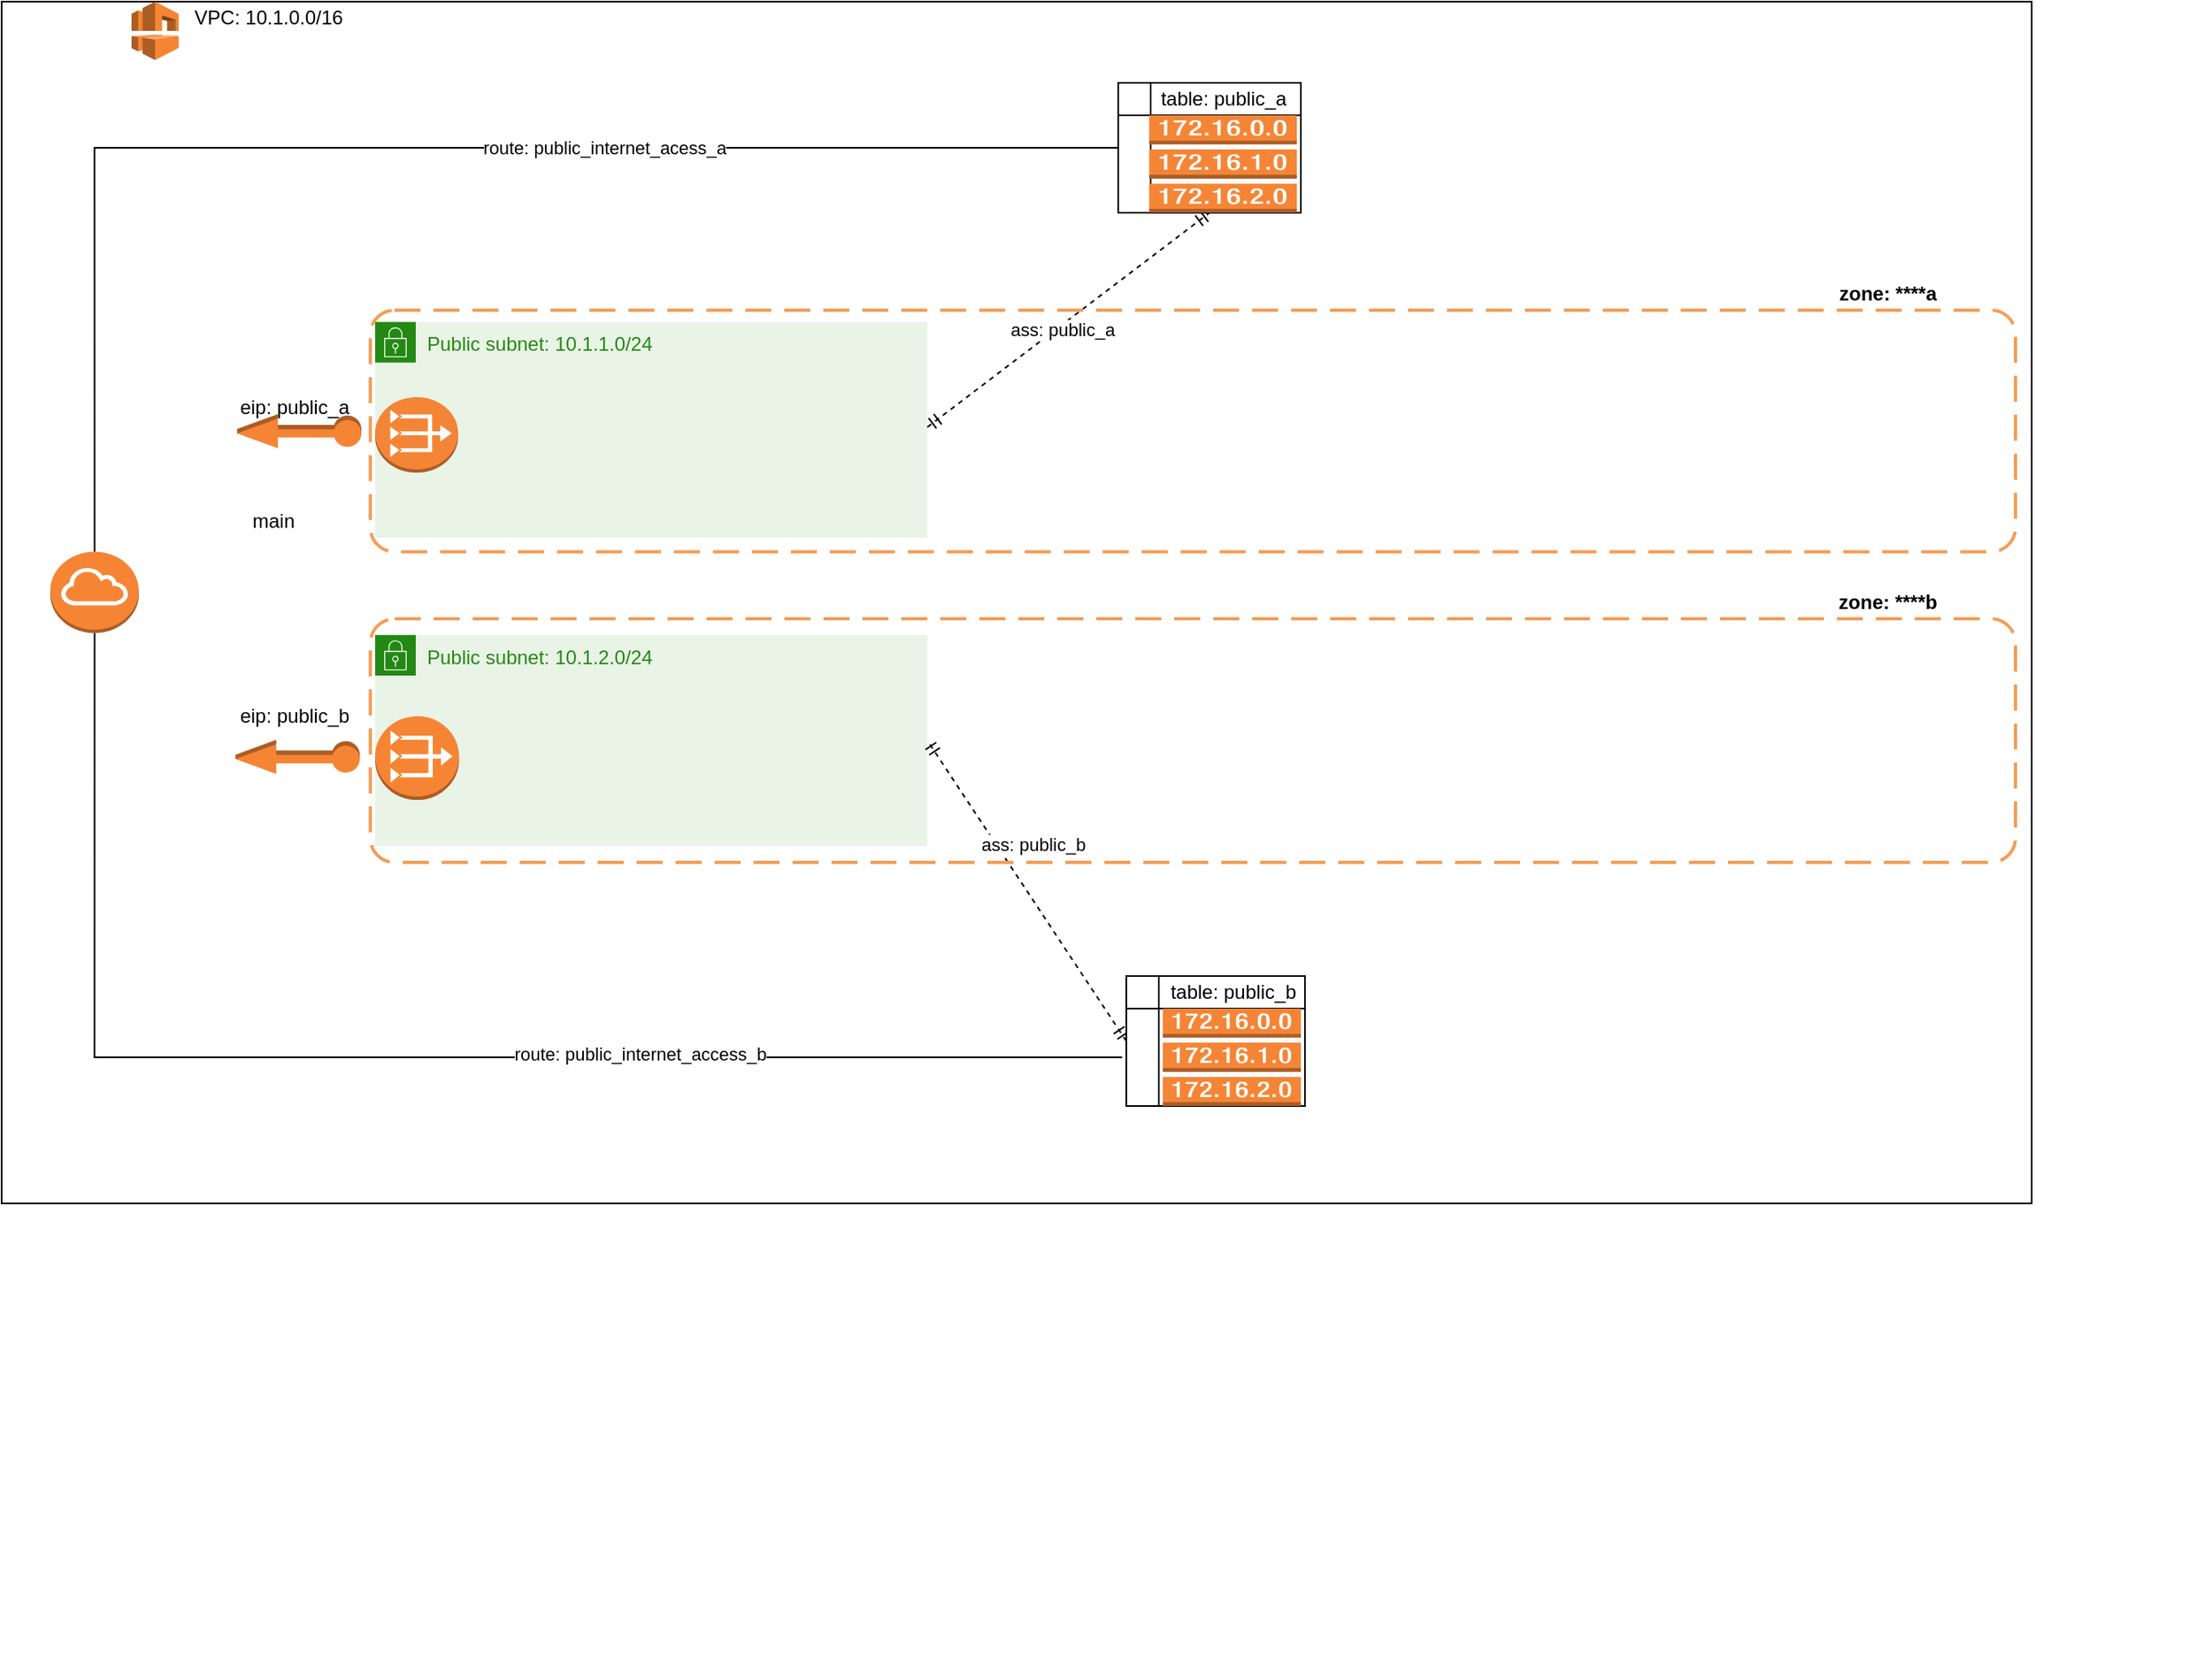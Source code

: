 <mxfile version="13.1.3">
    <diagram id="6hGFLwfOUW9BJ-s0fimq" name="Page-1">
        <mxGraphModel dx="1240" dy="679" grid="1" gridSize="10" guides="1" tooltips="1" connect="1" arrows="1" fold="1" page="1" pageScale="1" pageWidth="827" pageHeight="1169" math="0" shadow="0">
            <root>
                <mxCell id="0"/>
                <mxCell id="1" parent="0"/>
                <mxCell id="2" value="" style="rounded=0;whiteSpace=wrap;html=1;" parent="1" vertex="1">
                    <mxGeometry x="120" y="420" width="1250" height="740" as="geometry"/>
                </mxCell>
                <mxCell id="119" value="" style="outlineConnect=0;dashed=0;verticalLabelPosition=bottom;verticalAlign=top;align=center;html=1;shape=mxgraph.aws3.vpc;fillColor=#F58534;gradientColor=none;" vertex="1" parent="1">
                    <mxGeometry x="200" y="420" width="29" height="36" as="geometry"/>
                </mxCell>
                <mxCell id="12" value="" style="group" parent="1" vertex="1" connectable="0">
                    <mxGeometry x="320" y="580" width="1160" height="859.5" as="geometry"/>
                </mxCell>
                <mxCell id="24" value="" style="group" parent="12" vertex="1" connectable="0">
                    <mxGeometry y="490" width="350.32" height="358.749" as="geometry"/>
                </mxCell>
                <mxCell id="23" value="" style="group" parent="12" vertex="1" connectable="0">
                    <mxGeometry x="21.667" y="27.89" width="344.901" height="148.749" as="geometry"/>
                </mxCell>
                <mxCell id="87" value="" style="group" vertex="1" connectable="0" parent="12">
                    <mxGeometry x="-40" y="291.56" width="80" height="40.0" as="geometry"/>
                </mxCell>
                <mxCell id="88" value="" style="outlineConnect=0;dashed=0;verticalLabelPosition=bottom;verticalAlign=top;align=center;html=1;shape=mxgraph.aws3.elastic_ip;fillColor=#F58534;gradientColor=none;rotation=-180;" vertex="1" parent="87">
                    <mxGeometry x="-16" y="3.0" width="76.5" height="21" as="geometry"/>
                </mxCell>
                <mxCell id="100" value="Public subnet: 10.1.1.0/24" style="points=[[0,0],[0.25,0],[0.5,0],[0.75,0],[1,0],[1,0.25],[1,0.5],[1,0.75],[1,1],[0.75,1],[0.5,1],[0.25,1],[0,1],[0,0.75],[0,0.5],[0,0.25]];outlineConnect=0;gradientColor=none;html=1;whiteSpace=wrap;fontSize=12;fontStyle=0;shape=mxgraph.aws4.group;grIcon=mxgraph.aws4.group_security_group;grStroke=0;strokeColor=#248814;fillColor=#E9F3E6;verticalAlign=top;align=left;spacingLeft=30;fontColor=#248814;dashed=0;" vertex="1" parent="12">
                    <mxGeometry x="30" y="37.26" width="340" height="132.74" as="geometry"/>
                </mxCell>
                <mxCell id="28" value="" style="outlineConnect=0;dashed=0;verticalLabelPosition=bottom;verticalAlign=top;align=center;html=1;shape=mxgraph.aws3.vpc_nat_gateway;fillColor=#F58536;gradientColor=none;" parent="12" vertex="1">
                    <mxGeometry x="29.998" y="83.518" width="51.09" height="46.484" as="geometry"/>
                </mxCell>
                <mxCell id="86" value="" style="group" vertex="1" connectable="0" parent="12">
                    <mxGeometry x="-51" y="90" width="80" height="40.0" as="geometry"/>
                </mxCell>
                <mxCell id="82" value="" style="outlineConnect=0;dashed=0;verticalLabelPosition=bottom;verticalAlign=top;align=center;html=1;shape=mxgraph.aws3.elastic_ip;fillColor=#F58534;gradientColor=none;rotation=-180;" vertex="1" parent="86">
                    <mxGeometry x="-4" y="4.0" width="76.5" height="21" as="geometry"/>
                </mxCell>
                <mxCell id="105" value="Public subnet: 10.1.2.0/24" style="points=[[0,0],[0.25,0],[0.5,0],[0.75,0],[1,0],[1,0.25],[1,0.5],[1,0.75],[1,1],[0.75,1],[0.5,1],[0.25,1],[0,1],[0,0.75],[0,0.5],[0,0.25]];outlineConnect=0;gradientColor=none;html=1;whiteSpace=wrap;fontSize=12;fontStyle=0;shape=mxgraph.aws4.group;grIcon=mxgraph.aws4.group_security_group;grStroke=0;strokeColor=#248814;fillColor=#E9F3E6;verticalAlign=top;align=left;spacingLeft=30;fontColor=#248814;dashed=0;" vertex="1" parent="12">
                    <mxGeometry x="30" y="230" width="340" height="130" as="geometry"/>
                </mxCell>
                <mxCell id="80" value="" style="outlineConnect=0;dashed=0;verticalLabelPosition=bottom;verticalAlign=top;align=center;html=1;shape=mxgraph.aws3.vpc_nat_gateway;fillColor=#F58534;gradientColor=none;" vertex="1" parent="12">
                    <mxGeometry x="30.001" y="280.0" width="51.66" height="51.56" as="geometry"/>
                </mxCell>
                <mxCell id="22" value="" style="outlineConnect=0;dashed=0;verticalLabelPosition=bottom;verticalAlign=top;align=center;html=1;shape=mxgraph.aws3.internet_gateway;fillColor=#F58534;gradientColor=none;" parent="1" vertex="1">
                    <mxGeometry x="150" y="758.75" width="54.489" height="50" as="geometry"/>
                </mxCell>
                <mxCell id="64" value="" style="edgeStyle=orthogonalEdgeStyle;rounded=0;orthogonalLoop=1;jettySize=auto;html=1;" edge="1" parent="1" target="63">
                    <mxGeometry relative="1" as="geometry">
                        <mxPoint x="308" y="1182" as="sourcePoint"/>
                    </mxGeometry>
                </mxCell>
                <mxCell id="69" value="" style="group" vertex="1" connectable="0" parent="1">
                    <mxGeometry x="686.568" y="682.265" as="geometry"/>
                </mxCell>
                <mxCell id="42" style="rounded=0;orthogonalLoop=1;jettySize=auto;html=1;startArrow=ERmandOne;startFill=0;endArrow=ERmandOne;endFill=0;elbow=vertical;entryX=0.5;entryY=1;entryDx=0;entryDy=0;dashed=1;" parent="69" target="19" edge="1">
                    <mxGeometry relative="1" as="geometry">
                        <mxPoint x="3.432" y="-0.265" as="sourcePoint"/>
                    </mxGeometry>
                </mxCell>
                <mxCell id="43" value="ass: public_a" style="edgeLabel;html=1;align=center;verticalAlign=middle;resizable=0;points=[];" parent="42" vertex="1" connectable="0">
                    <mxGeometry x="-0.061" y="-2" relative="1" as="geometry">
                        <mxPoint as="offset"/>
                    </mxGeometry>
                </mxCell>
                <mxCell id="72" style="rounded=0;orthogonalLoop=1;jettySize=auto;html=1;exitX=0;exitY=0.5;exitDx=0;exitDy=0;startArrow=ERmandOne;startFill=0;endArrow=ERmandOne;endFill=0;dashed=1;" edge="1" parent="1" source="67">
                    <mxGeometry relative="1" as="geometry">
                        <mxPoint x="690" y="875" as="targetPoint"/>
                    </mxGeometry>
                </mxCell>
                <mxCell id="73" value="ass: public_b" style="edgeLabel;html=1;align=center;verticalAlign=middle;resizable=0;points=[];" vertex="1" connectable="0" parent="72">
                    <mxGeometry x="0.336" y="2" relative="1" as="geometry">
                        <mxPoint x="25.5" y="1" as="offset"/>
                    </mxGeometry>
                </mxCell>
                <mxCell id="74" style="edgeStyle=orthogonalEdgeStyle;rounded=0;orthogonalLoop=1;jettySize=auto;html=1;entryX=0.5;entryY=0;entryDx=0;entryDy=0;entryPerimeter=0;startArrow=none;startFill=0;endArrow=none;endFill=0;" edge="1" parent="1" source="19" target="22">
                    <mxGeometry relative="1" as="geometry">
                        <Array as="points">
                            <mxPoint x="177" y="510"/>
                        </Array>
                    </mxGeometry>
                </mxCell>
                <mxCell id="121" value="route: public_internet_acess_a" style="edgeLabel;html=1;align=center;verticalAlign=middle;resizable=0;points=[];" vertex="1" connectable="0" parent="74">
                    <mxGeometry x="-0.28" relative="1" as="geometry">
                        <mxPoint as="offset"/>
                    </mxGeometry>
                </mxCell>
                <mxCell id="75" value="main" style="text;html=1;align=center;verticalAlign=middle;resizable=0;points=[];autosize=1;" vertex="1" parent="1">
                    <mxGeometry x="267.24" y="730" width="40" height="20" as="geometry"/>
                </mxCell>
                <mxCell id="78" style="edgeStyle=orthogonalEdgeStyle;rounded=0;orthogonalLoop=1;jettySize=auto;html=1;entryX=0.5;entryY=1;entryDx=0;entryDy=0;entryPerimeter=0;startArrow=none;startFill=0;endArrow=none;endFill=0;exitX=-0.023;exitY=0.625;exitDx=0;exitDy=0;exitPerimeter=0;" edge="1" parent="1" source="67" target="22">
                    <mxGeometry relative="1" as="geometry">
                        <Array as="points">
                            <mxPoint x="177" y="1070"/>
                        </Array>
                    </mxGeometry>
                </mxCell>
                <mxCell id="120" value="route: public_internet_access_b" style="edgeLabel;html=1;align=center;verticalAlign=middle;resizable=0;points=[];" vertex="1" connectable="0" parent="78">
                    <mxGeometry x="-0.334" y="-2" relative="1" as="geometry">
                        <mxPoint as="offset"/>
                    </mxGeometry>
                </mxCell>
                <mxCell id="89" value="eip: public_b" style="text;html=1;align=center;verticalAlign=middle;resizable=0;points=[];autosize=1;" vertex="1" parent="1">
                    <mxGeometry x="260" y="850" width="80" height="20" as="geometry"/>
                </mxCell>
                <mxCell id="83" value="eip: public_a" style="text;html=1;align=center;verticalAlign=middle;resizable=0;points=[];autosize=1;" vertex="1" parent="1">
                    <mxGeometry x="260" y="660" width="80" height="20" as="geometry"/>
                </mxCell>
                <mxCell id="113" value="zone: ****b" style="text;html=1;align=center;verticalAlign=middle;resizable=0;points=[];autosize=1;fontStyle=1" vertex="1" parent="1">
                    <mxGeometry x="1241" y="780" width="80" height="20" as="geometry"/>
                </mxCell>
                <mxCell id="103" value="zone: ****a" style="text;html=1;align=center;verticalAlign=middle;resizable=0;points=[];autosize=1;fontStyle=1" vertex="1" parent="1">
                    <mxGeometry x="1241" y="590" width="80" height="20" as="geometry"/>
                </mxCell>
                <mxCell id="3" value="VPC: 10.1.0.0/16" style="text;html=1;align=center;verticalAlign=middle;resizable=0;points=[];autosize=1;" parent="1" vertex="1">
                    <mxGeometry x="229" y="420" width="110" height="20" as="geometry"/>
                </mxCell>
                <mxCell id="38" value="" style="group" parent="1" vertex="1" connectable="0">
                    <mxGeometry x="807.5" y="470" width="112.5" height="80" as="geometry"/>
                </mxCell>
                <mxCell id="19" value="" style="shape=internalStorage;whiteSpace=wrap;html=1;backgroundOutline=1;" parent="38" vertex="1">
                    <mxGeometry width="112.5" height="80" as="geometry"/>
                </mxCell>
                <mxCell id="35" value="table: public_a" style="text;html=1;align=center;verticalAlign=middle;resizable=0;points=[];autosize=1;" parent="38" vertex="1">
                    <mxGeometry x="19.565" width="90" height="20" as="geometry"/>
                </mxCell>
                <mxCell id="123" value="" style="outlineConnect=0;dashed=0;verticalLabelPosition=bottom;verticalAlign=top;align=center;html=1;shape=mxgraph.aws3.route_table;fillColor=#F58536;gradientColor=none;" vertex="1" parent="38">
                    <mxGeometry x="19.08" y="20" width="90.92" height="60" as="geometry"/>
                </mxCell>
                <mxCell id="67" value="" style="shape=internalStorage;whiteSpace=wrap;html=1;backgroundOutline=1;" vertex="1" parent="1">
                    <mxGeometry x="812.5" y="1020" width="110" height="80" as="geometry"/>
                </mxCell>
                <mxCell id="68" value="table: public_b" style="text;html=1;align=center;verticalAlign=middle;resizable=0;points=[];autosize=1;" vertex="1" parent="1">
                    <mxGeometry x="832.501" y="1020" width="90" height="20" as="geometry"/>
                </mxCell>
                <mxCell id="112" value="" style="rounded=1;arcSize=10;dashed=1;strokeColor=#F59D56;fillColor=none;gradientColor=none;dashPattern=8 4;strokeWidth=2;" vertex="1" parent="1">
                    <mxGeometry x="347.04" y="800" width="1012.96" height="150" as="geometry"/>
                </mxCell>
                <mxCell id="97" value="" style="rounded=1;arcSize=10;dashed=1;strokeColor=#F59D56;fillColor=none;gradientColor=none;dashPattern=8 4;strokeWidth=2;" vertex="1" parent="1">
                    <mxGeometry x="347.04" y="610" width="1012.96" height="148.75" as="geometry"/>
                </mxCell>
                <mxCell id="122" value="" style="outlineConnect=0;dashed=0;verticalLabelPosition=bottom;verticalAlign=top;align=center;html=1;shape=mxgraph.aws3.route_table;fillColor=#F58536;gradientColor=none;" vertex="1" parent="1">
                    <mxGeometry x="835" y="1040" width="85" height="60" as="geometry"/>
                </mxCell>
            </root>
        </mxGraphModel>
    </diagram>
</mxfile>